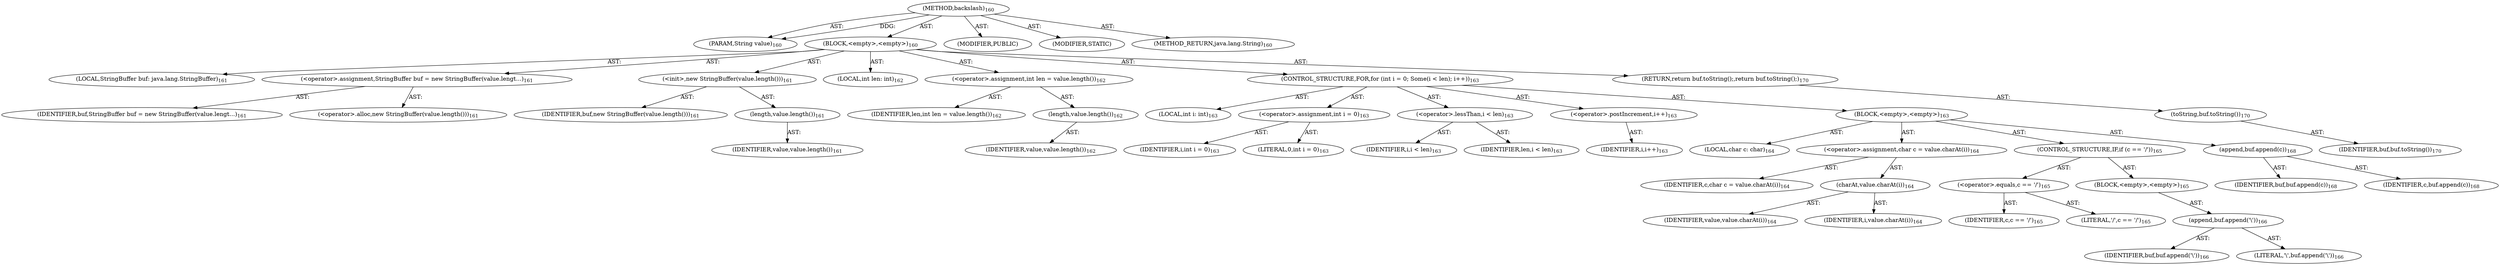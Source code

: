 digraph "backslash" {  
"111669149698" [label = <(METHOD,backslash)<SUB>160</SUB>> ]
"115964117003" [label = <(PARAM,String value)<SUB>160</SUB>> ]
"25769803780" [label = <(BLOCK,&lt;empty&gt;,&lt;empty&gt;)<SUB>160</SUB>> ]
"94489280516" [label = <(LOCAL,StringBuffer buf: java.lang.StringBuffer)<SUB>161</SUB>> ]
"30064771093" [label = <(&lt;operator&gt;.assignment,StringBuffer buf = new StringBuffer(value.lengt...)<SUB>161</SUB>> ]
"68719476770" [label = <(IDENTIFIER,buf,StringBuffer buf = new StringBuffer(value.lengt...)<SUB>161</SUB>> ]
"30064771094" [label = <(&lt;operator&gt;.alloc,new StringBuffer(value.length()))<SUB>161</SUB>> ]
"30064771095" [label = <(&lt;init&gt;,new StringBuffer(value.length()))<SUB>161</SUB>> ]
"68719476771" [label = <(IDENTIFIER,buf,new StringBuffer(value.length()))<SUB>161</SUB>> ]
"30064771096" [label = <(length,value.length())<SUB>161</SUB>> ]
"68719476772" [label = <(IDENTIFIER,value,value.length())<SUB>161</SUB>> ]
"94489280517" [label = <(LOCAL,int len: int)<SUB>162</SUB>> ]
"30064771097" [label = <(&lt;operator&gt;.assignment,int len = value.length())<SUB>162</SUB>> ]
"68719476773" [label = <(IDENTIFIER,len,int len = value.length())<SUB>162</SUB>> ]
"30064771098" [label = <(length,value.length())<SUB>162</SUB>> ]
"68719476774" [label = <(IDENTIFIER,value,value.length())<SUB>162</SUB>> ]
"47244640257" [label = <(CONTROL_STRUCTURE,FOR,for (int i = 0; Some(i &lt; len); i++))<SUB>163</SUB>> ]
"94489280518" [label = <(LOCAL,int i: int)<SUB>163</SUB>> ]
"30064771099" [label = <(&lt;operator&gt;.assignment,int i = 0)<SUB>163</SUB>> ]
"68719476775" [label = <(IDENTIFIER,i,int i = 0)<SUB>163</SUB>> ]
"90194313219" [label = <(LITERAL,0,int i = 0)<SUB>163</SUB>> ]
"30064771100" [label = <(&lt;operator&gt;.lessThan,i &lt; len)<SUB>163</SUB>> ]
"68719476776" [label = <(IDENTIFIER,i,i &lt; len)<SUB>163</SUB>> ]
"68719476777" [label = <(IDENTIFIER,len,i &lt; len)<SUB>163</SUB>> ]
"30064771101" [label = <(&lt;operator&gt;.postIncrement,i++)<SUB>163</SUB>> ]
"68719476778" [label = <(IDENTIFIER,i,i++)<SUB>163</SUB>> ]
"25769803781" [label = <(BLOCK,&lt;empty&gt;,&lt;empty&gt;)<SUB>163</SUB>> ]
"94489280519" [label = <(LOCAL,char c: char)<SUB>164</SUB>> ]
"30064771102" [label = <(&lt;operator&gt;.assignment,char c = value.charAt(i))<SUB>164</SUB>> ]
"68719476779" [label = <(IDENTIFIER,c,char c = value.charAt(i))<SUB>164</SUB>> ]
"30064771103" [label = <(charAt,value.charAt(i))<SUB>164</SUB>> ]
"68719476780" [label = <(IDENTIFIER,value,value.charAt(i))<SUB>164</SUB>> ]
"68719476781" [label = <(IDENTIFIER,i,value.charAt(i))<SUB>164</SUB>> ]
"47244640258" [label = <(CONTROL_STRUCTURE,IF,if (c == '/'))<SUB>165</SUB>> ]
"30064771104" [label = <(&lt;operator&gt;.equals,c == '/')<SUB>165</SUB>> ]
"68719476782" [label = <(IDENTIFIER,c,c == '/')<SUB>165</SUB>> ]
"90194313220" [label = <(LITERAL,'/',c == '/')<SUB>165</SUB>> ]
"25769803782" [label = <(BLOCK,&lt;empty&gt;,&lt;empty&gt;)<SUB>165</SUB>> ]
"30064771105" [label = <(append,buf.append('\\'))<SUB>166</SUB>> ]
"68719476783" [label = <(IDENTIFIER,buf,buf.append('\\'))<SUB>166</SUB>> ]
"90194313221" [label = <(LITERAL,'\\',buf.append('\\'))<SUB>166</SUB>> ]
"30064771106" [label = <(append,buf.append(c))<SUB>168</SUB>> ]
"68719476784" [label = <(IDENTIFIER,buf,buf.append(c))<SUB>168</SUB>> ]
"68719476785" [label = <(IDENTIFIER,c,buf.append(c))<SUB>168</SUB>> ]
"146028888065" [label = <(RETURN,return buf.toString();,return buf.toString();)<SUB>170</SUB>> ]
"30064771107" [label = <(toString,buf.toString())<SUB>170</SUB>> ]
"68719476786" [label = <(IDENTIFIER,buf,buf.toString())<SUB>170</SUB>> ]
"133143986182" [label = <(MODIFIER,PUBLIC)> ]
"133143986183" [label = <(MODIFIER,STATIC)> ]
"128849018882" [label = <(METHOD_RETURN,java.lang.String)<SUB>160</SUB>> ]
  "111669149698" -> "115964117003"  [ label = "AST: "] 
  "111669149698" -> "25769803780"  [ label = "AST: "] 
  "111669149698" -> "133143986182"  [ label = "AST: "] 
  "111669149698" -> "133143986183"  [ label = "AST: "] 
  "111669149698" -> "128849018882"  [ label = "AST: "] 
  "25769803780" -> "94489280516"  [ label = "AST: "] 
  "25769803780" -> "30064771093"  [ label = "AST: "] 
  "25769803780" -> "30064771095"  [ label = "AST: "] 
  "25769803780" -> "94489280517"  [ label = "AST: "] 
  "25769803780" -> "30064771097"  [ label = "AST: "] 
  "25769803780" -> "47244640257"  [ label = "AST: "] 
  "25769803780" -> "146028888065"  [ label = "AST: "] 
  "30064771093" -> "68719476770"  [ label = "AST: "] 
  "30064771093" -> "30064771094"  [ label = "AST: "] 
  "30064771095" -> "68719476771"  [ label = "AST: "] 
  "30064771095" -> "30064771096"  [ label = "AST: "] 
  "30064771096" -> "68719476772"  [ label = "AST: "] 
  "30064771097" -> "68719476773"  [ label = "AST: "] 
  "30064771097" -> "30064771098"  [ label = "AST: "] 
  "30064771098" -> "68719476774"  [ label = "AST: "] 
  "47244640257" -> "94489280518"  [ label = "AST: "] 
  "47244640257" -> "30064771099"  [ label = "AST: "] 
  "47244640257" -> "30064771100"  [ label = "AST: "] 
  "47244640257" -> "30064771101"  [ label = "AST: "] 
  "47244640257" -> "25769803781"  [ label = "AST: "] 
  "30064771099" -> "68719476775"  [ label = "AST: "] 
  "30064771099" -> "90194313219"  [ label = "AST: "] 
  "30064771100" -> "68719476776"  [ label = "AST: "] 
  "30064771100" -> "68719476777"  [ label = "AST: "] 
  "30064771101" -> "68719476778"  [ label = "AST: "] 
  "25769803781" -> "94489280519"  [ label = "AST: "] 
  "25769803781" -> "30064771102"  [ label = "AST: "] 
  "25769803781" -> "47244640258"  [ label = "AST: "] 
  "25769803781" -> "30064771106"  [ label = "AST: "] 
  "30064771102" -> "68719476779"  [ label = "AST: "] 
  "30064771102" -> "30064771103"  [ label = "AST: "] 
  "30064771103" -> "68719476780"  [ label = "AST: "] 
  "30064771103" -> "68719476781"  [ label = "AST: "] 
  "47244640258" -> "30064771104"  [ label = "AST: "] 
  "47244640258" -> "25769803782"  [ label = "AST: "] 
  "30064771104" -> "68719476782"  [ label = "AST: "] 
  "30064771104" -> "90194313220"  [ label = "AST: "] 
  "25769803782" -> "30064771105"  [ label = "AST: "] 
  "30064771105" -> "68719476783"  [ label = "AST: "] 
  "30064771105" -> "90194313221"  [ label = "AST: "] 
  "30064771106" -> "68719476784"  [ label = "AST: "] 
  "30064771106" -> "68719476785"  [ label = "AST: "] 
  "146028888065" -> "30064771107"  [ label = "AST: "] 
  "30064771107" -> "68719476786"  [ label = "AST: "] 
  "111669149698" -> "115964117003"  [ label = "DDG: "] 
}
